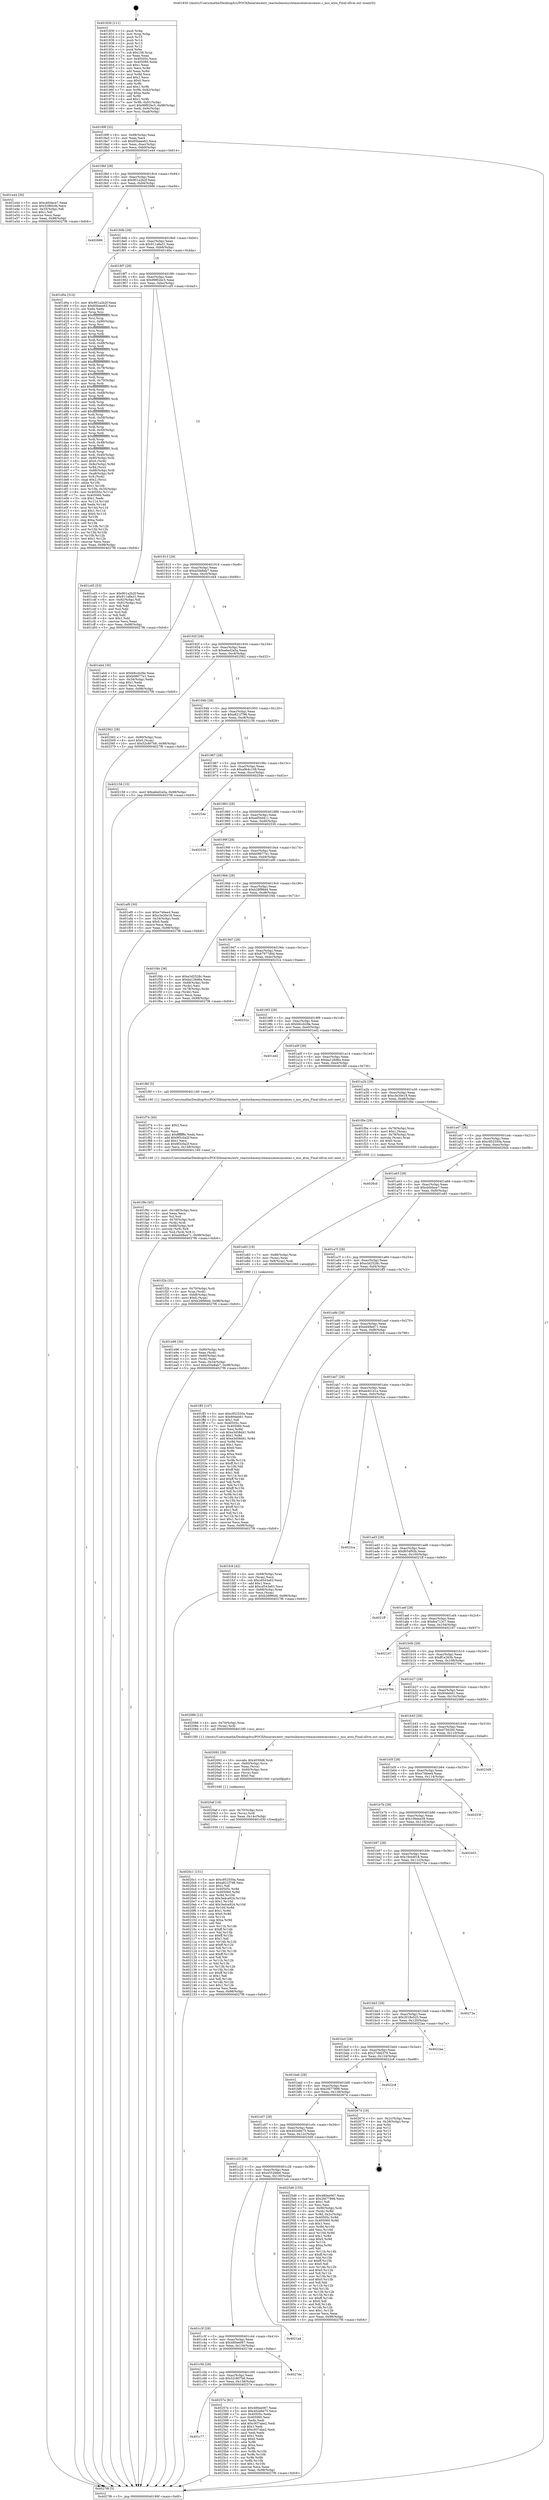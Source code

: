digraph "0x401830" {
  label = "0x401830 (/mnt/c/Users/mathe/Desktop/tcc/POCII/binaries/extr_reactosbasesystemmsiexecmsiexec.c_msi_atou_Final-ollvm.out::main(0))"
  labelloc = "t"
  node[shape=record]

  Entry [label="",width=0.3,height=0.3,shape=circle,fillcolor=black,style=filled]
  "0x40189f" [label="{
     0x40189f [32]\l
     | [instrs]\l
     &nbsp;&nbsp;0x40189f \<+6\>: mov -0x98(%rbp),%eax\l
     &nbsp;&nbsp;0x4018a5 \<+2\>: mov %eax,%ecx\l
     &nbsp;&nbsp;0x4018a7 \<+6\>: sub $0x85beee63,%ecx\l
     &nbsp;&nbsp;0x4018ad \<+6\>: mov %eax,-0xac(%rbp)\l
     &nbsp;&nbsp;0x4018b3 \<+6\>: mov %ecx,-0xb0(%rbp)\l
     &nbsp;&nbsp;0x4018b9 \<+6\>: je 0000000000401e44 \<main+0x614\>\l
  }"]
  "0x401e44" [label="{
     0x401e44 [30]\l
     | [instrs]\l
     &nbsp;&nbsp;0x401e44 \<+5\>: mov $0xcb0dace7,%eax\l
     &nbsp;&nbsp;0x401e49 \<+5\>: mov $0x52f60cfd,%ecx\l
     &nbsp;&nbsp;0x401e4e \<+3\>: mov -0x35(%rbp),%dl\l
     &nbsp;&nbsp;0x401e51 \<+3\>: test $0x1,%dl\l
     &nbsp;&nbsp;0x401e54 \<+3\>: cmovne %ecx,%eax\l
     &nbsp;&nbsp;0x401e57 \<+6\>: mov %eax,-0x98(%rbp)\l
     &nbsp;&nbsp;0x401e5d \<+5\>: jmp 00000000004027f6 \<main+0xfc6\>\l
  }"]
  "0x4018bf" [label="{
     0x4018bf [28]\l
     | [instrs]\l
     &nbsp;&nbsp;0x4018bf \<+5\>: jmp 00000000004018c4 \<main+0x94\>\l
     &nbsp;&nbsp;0x4018c4 \<+6\>: mov -0xac(%rbp),%eax\l
     &nbsp;&nbsp;0x4018ca \<+5\>: sub $0x901a2b2f,%eax\l
     &nbsp;&nbsp;0x4018cf \<+6\>: mov %eax,-0xb4(%rbp)\l
     &nbsp;&nbsp;0x4018d5 \<+6\>: je 0000000000402686 \<main+0xe56\>\l
  }"]
  Exit [label="",width=0.3,height=0.3,shape=circle,fillcolor=black,style=filled,peripheries=2]
  "0x402686" [label="{
     0x402686\l
  }", style=dashed]
  "0x4018db" [label="{
     0x4018db [28]\l
     | [instrs]\l
     &nbsp;&nbsp;0x4018db \<+5\>: jmp 00000000004018e0 \<main+0xb0\>\l
     &nbsp;&nbsp;0x4018e0 \<+6\>: mov -0xac(%rbp),%eax\l
     &nbsp;&nbsp;0x4018e6 \<+5\>: sub $0x911a8a31,%eax\l
     &nbsp;&nbsp;0x4018eb \<+6\>: mov %eax,-0xb8(%rbp)\l
     &nbsp;&nbsp;0x4018f1 \<+6\>: je 0000000000401d0a \<main+0x4da\>\l
  }"]
  "0x401c77" [label="{
     0x401c77\l
  }", style=dashed]
  "0x401d0a" [label="{
     0x401d0a [314]\l
     | [instrs]\l
     &nbsp;&nbsp;0x401d0a \<+5\>: mov $0x901a2b2f,%eax\l
     &nbsp;&nbsp;0x401d0f \<+5\>: mov $0x85beee63,%ecx\l
     &nbsp;&nbsp;0x401d14 \<+2\>: xor %edx,%edx\l
     &nbsp;&nbsp;0x401d16 \<+3\>: mov %rsp,%rsi\l
     &nbsp;&nbsp;0x401d19 \<+4\>: add $0xfffffffffffffff0,%rsi\l
     &nbsp;&nbsp;0x401d1d \<+3\>: mov %rsi,%rsp\l
     &nbsp;&nbsp;0x401d20 \<+7\>: mov %rsi,-0x90(%rbp)\l
     &nbsp;&nbsp;0x401d27 \<+3\>: mov %rsp,%rsi\l
     &nbsp;&nbsp;0x401d2a \<+4\>: add $0xfffffffffffffff0,%rsi\l
     &nbsp;&nbsp;0x401d2e \<+3\>: mov %rsi,%rsp\l
     &nbsp;&nbsp;0x401d31 \<+3\>: mov %rsp,%rdi\l
     &nbsp;&nbsp;0x401d34 \<+4\>: add $0xfffffffffffffff0,%rdi\l
     &nbsp;&nbsp;0x401d38 \<+3\>: mov %rdi,%rsp\l
     &nbsp;&nbsp;0x401d3b \<+7\>: mov %rdi,-0x88(%rbp)\l
     &nbsp;&nbsp;0x401d42 \<+3\>: mov %rsp,%rdi\l
     &nbsp;&nbsp;0x401d45 \<+4\>: add $0xfffffffffffffff0,%rdi\l
     &nbsp;&nbsp;0x401d49 \<+3\>: mov %rdi,%rsp\l
     &nbsp;&nbsp;0x401d4c \<+4\>: mov %rdi,-0x80(%rbp)\l
     &nbsp;&nbsp;0x401d50 \<+3\>: mov %rsp,%rdi\l
     &nbsp;&nbsp;0x401d53 \<+4\>: add $0xfffffffffffffff0,%rdi\l
     &nbsp;&nbsp;0x401d57 \<+3\>: mov %rdi,%rsp\l
     &nbsp;&nbsp;0x401d5a \<+4\>: mov %rdi,-0x78(%rbp)\l
     &nbsp;&nbsp;0x401d5e \<+3\>: mov %rsp,%rdi\l
     &nbsp;&nbsp;0x401d61 \<+4\>: add $0xfffffffffffffff0,%rdi\l
     &nbsp;&nbsp;0x401d65 \<+3\>: mov %rdi,%rsp\l
     &nbsp;&nbsp;0x401d68 \<+4\>: mov %rdi,-0x70(%rbp)\l
     &nbsp;&nbsp;0x401d6c \<+3\>: mov %rsp,%rdi\l
     &nbsp;&nbsp;0x401d6f \<+4\>: add $0xfffffffffffffff0,%rdi\l
     &nbsp;&nbsp;0x401d73 \<+3\>: mov %rdi,%rsp\l
     &nbsp;&nbsp;0x401d76 \<+4\>: mov %rdi,-0x68(%rbp)\l
     &nbsp;&nbsp;0x401d7a \<+3\>: mov %rsp,%rdi\l
     &nbsp;&nbsp;0x401d7d \<+4\>: add $0xfffffffffffffff0,%rdi\l
     &nbsp;&nbsp;0x401d81 \<+3\>: mov %rdi,%rsp\l
     &nbsp;&nbsp;0x401d84 \<+4\>: mov %rdi,-0x60(%rbp)\l
     &nbsp;&nbsp;0x401d88 \<+3\>: mov %rsp,%rdi\l
     &nbsp;&nbsp;0x401d8b \<+4\>: add $0xfffffffffffffff0,%rdi\l
     &nbsp;&nbsp;0x401d8f \<+3\>: mov %rdi,%rsp\l
     &nbsp;&nbsp;0x401d92 \<+4\>: mov %rdi,-0x58(%rbp)\l
     &nbsp;&nbsp;0x401d96 \<+3\>: mov %rsp,%rdi\l
     &nbsp;&nbsp;0x401d99 \<+4\>: add $0xfffffffffffffff0,%rdi\l
     &nbsp;&nbsp;0x401d9d \<+3\>: mov %rdi,%rsp\l
     &nbsp;&nbsp;0x401da0 \<+4\>: mov %rdi,-0x50(%rbp)\l
     &nbsp;&nbsp;0x401da4 \<+3\>: mov %rsp,%rdi\l
     &nbsp;&nbsp;0x401da7 \<+4\>: add $0xfffffffffffffff0,%rdi\l
     &nbsp;&nbsp;0x401dab \<+3\>: mov %rdi,%rsp\l
     &nbsp;&nbsp;0x401dae \<+4\>: mov %rdi,-0x48(%rbp)\l
     &nbsp;&nbsp;0x401db2 \<+3\>: mov %rsp,%rdi\l
     &nbsp;&nbsp;0x401db5 \<+4\>: add $0xfffffffffffffff0,%rdi\l
     &nbsp;&nbsp;0x401db9 \<+3\>: mov %rdi,%rsp\l
     &nbsp;&nbsp;0x401dbc \<+4\>: mov %rdi,-0x40(%rbp)\l
     &nbsp;&nbsp;0x401dc0 \<+7\>: mov -0x90(%rbp),%rdi\l
     &nbsp;&nbsp;0x401dc7 \<+6\>: movl $0x0,(%rdi)\l
     &nbsp;&nbsp;0x401dcd \<+7\>: mov -0x9c(%rbp),%r8d\l
     &nbsp;&nbsp;0x401dd4 \<+3\>: mov %r8d,(%rsi)\l
     &nbsp;&nbsp;0x401dd7 \<+7\>: mov -0x88(%rbp),%rdi\l
     &nbsp;&nbsp;0x401dde \<+7\>: mov -0xa8(%rbp),%r9\l
     &nbsp;&nbsp;0x401de5 \<+3\>: mov %r9,(%rdi)\l
     &nbsp;&nbsp;0x401de8 \<+3\>: cmpl $0x2,(%rsi)\l
     &nbsp;&nbsp;0x401deb \<+4\>: setne %r10b\l
     &nbsp;&nbsp;0x401def \<+4\>: and $0x1,%r10b\l
     &nbsp;&nbsp;0x401df3 \<+4\>: mov %r10b,-0x35(%rbp)\l
     &nbsp;&nbsp;0x401df7 \<+8\>: mov 0x40505c,%r11d\l
     &nbsp;&nbsp;0x401dff \<+7\>: mov 0x405060,%ebx\l
     &nbsp;&nbsp;0x401e06 \<+3\>: sub $0x1,%edx\l
     &nbsp;&nbsp;0x401e09 \<+3\>: mov %r11d,%r14d\l
     &nbsp;&nbsp;0x401e0c \<+3\>: add %edx,%r14d\l
     &nbsp;&nbsp;0x401e0f \<+4\>: imul %r14d,%r11d\l
     &nbsp;&nbsp;0x401e13 \<+4\>: and $0x1,%r11d\l
     &nbsp;&nbsp;0x401e17 \<+4\>: cmp $0x0,%r11d\l
     &nbsp;&nbsp;0x401e1b \<+4\>: sete %r10b\l
     &nbsp;&nbsp;0x401e1f \<+3\>: cmp $0xa,%ebx\l
     &nbsp;&nbsp;0x401e22 \<+4\>: setl %r15b\l
     &nbsp;&nbsp;0x401e26 \<+3\>: mov %r10b,%r12b\l
     &nbsp;&nbsp;0x401e29 \<+3\>: and %r15b,%r12b\l
     &nbsp;&nbsp;0x401e2c \<+3\>: xor %r15b,%r10b\l
     &nbsp;&nbsp;0x401e2f \<+3\>: or %r10b,%r12b\l
     &nbsp;&nbsp;0x401e32 \<+4\>: test $0x1,%r12b\l
     &nbsp;&nbsp;0x401e36 \<+3\>: cmovne %ecx,%eax\l
     &nbsp;&nbsp;0x401e39 \<+6\>: mov %eax,-0x98(%rbp)\l
     &nbsp;&nbsp;0x401e3f \<+5\>: jmp 00000000004027f6 \<main+0xfc6\>\l
  }"]
  "0x4018f7" [label="{
     0x4018f7 [28]\l
     | [instrs]\l
     &nbsp;&nbsp;0x4018f7 \<+5\>: jmp 00000000004018fc \<main+0xcc\>\l
     &nbsp;&nbsp;0x4018fc \<+6\>: mov -0xac(%rbp),%eax\l
     &nbsp;&nbsp;0x401902 \<+5\>: sub $0x99f02bc5,%eax\l
     &nbsp;&nbsp;0x401907 \<+6\>: mov %eax,-0xbc(%rbp)\l
     &nbsp;&nbsp;0x40190d \<+6\>: je 0000000000401cd5 \<main+0x4a5\>\l
  }"]
  "0x40257e" [label="{
     0x40257e [91]\l
     | [instrs]\l
     &nbsp;&nbsp;0x40257e \<+5\>: mov $0x480ee067,%eax\l
     &nbsp;&nbsp;0x402583 \<+5\>: mov $0x402e6e75,%ecx\l
     &nbsp;&nbsp;0x402588 \<+7\>: mov 0x40505c,%edx\l
     &nbsp;&nbsp;0x40258f \<+7\>: mov 0x405060,%esi\l
     &nbsp;&nbsp;0x402596 \<+2\>: mov %edx,%edi\l
     &nbsp;&nbsp;0x402598 \<+6\>: add $0xc937abe2,%edi\l
     &nbsp;&nbsp;0x40259e \<+3\>: sub $0x1,%edi\l
     &nbsp;&nbsp;0x4025a1 \<+6\>: sub $0xc937abe2,%edi\l
     &nbsp;&nbsp;0x4025a7 \<+3\>: imul %edi,%edx\l
     &nbsp;&nbsp;0x4025aa \<+3\>: and $0x1,%edx\l
     &nbsp;&nbsp;0x4025ad \<+3\>: cmp $0x0,%edx\l
     &nbsp;&nbsp;0x4025b0 \<+4\>: sete %r8b\l
     &nbsp;&nbsp;0x4025b4 \<+3\>: cmp $0xa,%esi\l
     &nbsp;&nbsp;0x4025b7 \<+4\>: setl %r9b\l
     &nbsp;&nbsp;0x4025bb \<+3\>: mov %r8b,%r10b\l
     &nbsp;&nbsp;0x4025be \<+3\>: and %r9b,%r10b\l
     &nbsp;&nbsp;0x4025c1 \<+3\>: xor %r9b,%r8b\l
     &nbsp;&nbsp;0x4025c4 \<+3\>: or %r8b,%r10b\l
     &nbsp;&nbsp;0x4025c7 \<+4\>: test $0x1,%r10b\l
     &nbsp;&nbsp;0x4025cb \<+3\>: cmovne %ecx,%eax\l
     &nbsp;&nbsp;0x4025ce \<+6\>: mov %eax,-0x98(%rbp)\l
     &nbsp;&nbsp;0x4025d4 \<+5\>: jmp 00000000004027f6 \<main+0xfc6\>\l
  }"]
  "0x401cd5" [label="{
     0x401cd5 [53]\l
     | [instrs]\l
     &nbsp;&nbsp;0x401cd5 \<+5\>: mov $0x901a2b2f,%eax\l
     &nbsp;&nbsp;0x401cda \<+5\>: mov $0x911a8a31,%ecx\l
     &nbsp;&nbsp;0x401cdf \<+6\>: mov -0x92(%rbp),%dl\l
     &nbsp;&nbsp;0x401ce5 \<+7\>: mov -0x91(%rbp),%sil\l
     &nbsp;&nbsp;0x401cec \<+3\>: mov %dl,%dil\l
     &nbsp;&nbsp;0x401cef \<+3\>: and %sil,%dil\l
     &nbsp;&nbsp;0x401cf2 \<+3\>: xor %sil,%dl\l
     &nbsp;&nbsp;0x401cf5 \<+3\>: or %dl,%dil\l
     &nbsp;&nbsp;0x401cf8 \<+4\>: test $0x1,%dil\l
     &nbsp;&nbsp;0x401cfc \<+3\>: cmovne %ecx,%eax\l
     &nbsp;&nbsp;0x401cff \<+6\>: mov %eax,-0x98(%rbp)\l
     &nbsp;&nbsp;0x401d05 \<+5\>: jmp 00000000004027f6 \<main+0xfc6\>\l
  }"]
  "0x401913" [label="{
     0x401913 [28]\l
     | [instrs]\l
     &nbsp;&nbsp;0x401913 \<+5\>: jmp 0000000000401918 \<main+0xe8\>\l
     &nbsp;&nbsp;0x401918 \<+6\>: mov -0xac(%rbp),%eax\l
     &nbsp;&nbsp;0x40191e \<+5\>: sub $0xa50e8ab7,%eax\l
     &nbsp;&nbsp;0x401923 \<+6\>: mov %eax,-0xc0(%rbp)\l
     &nbsp;&nbsp;0x401929 \<+6\>: je 0000000000401eb4 \<main+0x684\>\l
  }"]
  "0x4027f6" [label="{
     0x4027f6 [5]\l
     | [instrs]\l
     &nbsp;&nbsp;0x4027f6 \<+5\>: jmp 000000000040189f \<main+0x6f\>\l
  }"]
  "0x401830" [label="{
     0x401830 [111]\l
     | [instrs]\l
     &nbsp;&nbsp;0x401830 \<+1\>: push %rbp\l
     &nbsp;&nbsp;0x401831 \<+3\>: mov %rsp,%rbp\l
     &nbsp;&nbsp;0x401834 \<+2\>: push %r15\l
     &nbsp;&nbsp;0x401836 \<+2\>: push %r14\l
     &nbsp;&nbsp;0x401838 \<+2\>: push %r13\l
     &nbsp;&nbsp;0x40183a \<+2\>: push %r12\l
     &nbsp;&nbsp;0x40183c \<+1\>: push %rbx\l
     &nbsp;&nbsp;0x40183d \<+7\>: sub $0x158,%rsp\l
     &nbsp;&nbsp;0x401844 \<+2\>: xor %eax,%eax\l
     &nbsp;&nbsp;0x401846 \<+7\>: mov 0x40505c,%ecx\l
     &nbsp;&nbsp;0x40184d \<+7\>: mov 0x405060,%edx\l
     &nbsp;&nbsp;0x401854 \<+3\>: sub $0x1,%eax\l
     &nbsp;&nbsp;0x401857 \<+3\>: mov %ecx,%r8d\l
     &nbsp;&nbsp;0x40185a \<+3\>: add %eax,%r8d\l
     &nbsp;&nbsp;0x40185d \<+4\>: imul %r8d,%ecx\l
     &nbsp;&nbsp;0x401861 \<+3\>: and $0x1,%ecx\l
     &nbsp;&nbsp;0x401864 \<+3\>: cmp $0x0,%ecx\l
     &nbsp;&nbsp;0x401867 \<+4\>: sete %r9b\l
     &nbsp;&nbsp;0x40186b \<+4\>: and $0x1,%r9b\l
     &nbsp;&nbsp;0x40186f \<+7\>: mov %r9b,-0x92(%rbp)\l
     &nbsp;&nbsp;0x401876 \<+3\>: cmp $0xa,%edx\l
     &nbsp;&nbsp;0x401879 \<+4\>: setl %r9b\l
     &nbsp;&nbsp;0x40187d \<+4\>: and $0x1,%r9b\l
     &nbsp;&nbsp;0x401881 \<+7\>: mov %r9b,-0x91(%rbp)\l
     &nbsp;&nbsp;0x401888 \<+10\>: movl $0x99f02bc5,-0x98(%rbp)\l
     &nbsp;&nbsp;0x401892 \<+6\>: mov %edi,-0x9c(%rbp)\l
     &nbsp;&nbsp;0x401898 \<+7\>: mov %rsi,-0xa8(%rbp)\l
  }"]
  "0x401c5b" [label="{
     0x401c5b [28]\l
     | [instrs]\l
     &nbsp;&nbsp;0x401c5b \<+5\>: jmp 0000000000401c60 \<main+0x430\>\l
     &nbsp;&nbsp;0x401c60 \<+6\>: mov -0xac(%rbp),%eax\l
     &nbsp;&nbsp;0x401c66 \<+5\>: sub $0x52c807b6,%eax\l
     &nbsp;&nbsp;0x401c6b \<+6\>: mov %eax,-0x138(%rbp)\l
     &nbsp;&nbsp;0x401c71 \<+6\>: je 000000000040257e \<main+0xd4e\>\l
  }"]
  "0x4027de" [label="{
     0x4027de\l
  }", style=dashed]
  "0x401eb4" [label="{
     0x401eb4 [30]\l
     | [instrs]\l
     &nbsp;&nbsp;0x401eb4 \<+5\>: mov $0xb9ccb28e,%eax\l
     &nbsp;&nbsp;0x401eb9 \<+5\>: mov $0xb08677e1,%ecx\l
     &nbsp;&nbsp;0x401ebe \<+3\>: mov -0x34(%rbp),%edx\l
     &nbsp;&nbsp;0x401ec1 \<+3\>: cmp $0x1,%edx\l
     &nbsp;&nbsp;0x401ec4 \<+3\>: cmovl %ecx,%eax\l
     &nbsp;&nbsp;0x401ec7 \<+6\>: mov %eax,-0x98(%rbp)\l
     &nbsp;&nbsp;0x401ecd \<+5\>: jmp 00000000004027f6 \<main+0xfc6\>\l
  }"]
  "0x40192f" [label="{
     0x40192f [28]\l
     | [instrs]\l
     &nbsp;&nbsp;0x40192f \<+5\>: jmp 0000000000401934 \<main+0x104\>\l
     &nbsp;&nbsp;0x401934 \<+6\>: mov -0xac(%rbp),%eax\l
     &nbsp;&nbsp;0x40193a \<+5\>: sub $0xa6ed2a5a,%eax\l
     &nbsp;&nbsp;0x40193f \<+6\>: mov %eax,-0xc4(%rbp)\l
     &nbsp;&nbsp;0x401945 \<+6\>: je 0000000000402562 \<main+0xd32\>\l
  }"]
  "0x401c3f" [label="{
     0x401c3f [28]\l
     | [instrs]\l
     &nbsp;&nbsp;0x401c3f \<+5\>: jmp 0000000000401c44 \<main+0x414\>\l
     &nbsp;&nbsp;0x401c44 \<+6\>: mov -0xac(%rbp),%eax\l
     &nbsp;&nbsp;0x401c4a \<+5\>: sub $0x480ee067,%eax\l
     &nbsp;&nbsp;0x401c4f \<+6\>: mov %eax,-0x134(%rbp)\l
     &nbsp;&nbsp;0x401c55 \<+6\>: je 00000000004027de \<main+0xfae\>\l
  }"]
  "0x402562" [label="{
     0x402562 [28]\l
     | [instrs]\l
     &nbsp;&nbsp;0x402562 \<+7\>: mov -0x90(%rbp),%rax\l
     &nbsp;&nbsp;0x402569 \<+6\>: movl $0x0,(%rax)\l
     &nbsp;&nbsp;0x40256f \<+10\>: movl $0x52c807b6,-0x98(%rbp)\l
     &nbsp;&nbsp;0x402579 \<+5\>: jmp 00000000004027f6 \<main+0xfc6\>\l
  }"]
  "0x40194b" [label="{
     0x40194b [28]\l
     | [instrs]\l
     &nbsp;&nbsp;0x40194b \<+5\>: jmp 0000000000401950 \<main+0x120\>\l
     &nbsp;&nbsp;0x401950 \<+6\>: mov -0xac(%rbp),%eax\l
     &nbsp;&nbsp;0x401956 \<+5\>: sub $0xa821f798,%eax\l
     &nbsp;&nbsp;0x40195b \<+6\>: mov %eax,-0xc8(%rbp)\l
     &nbsp;&nbsp;0x401961 \<+6\>: je 0000000000402158 \<main+0x928\>\l
  }"]
  "0x4021a4" [label="{
     0x4021a4\l
  }", style=dashed]
  "0x402158" [label="{
     0x402158 [15]\l
     | [instrs]\l
     &nbsp;&nbsp;0x402158 \<+10\>: movl $0xa6ed2a5a,-0x98(%rbp)\l
     &nbsp;&nbsp;0x402162 \<+5\>: jmp 00000000004027f6 \<main+0xfc6\>\l
  }"]
  "0x401967" [label="{
     0x401967 [28]\l
     | [instrs]\l
     &nbsp;&nbsp;0x401967 \<+5\>: jmp 000000000040196c \<main+0x13c\>\l
     &nbsp;&nbsp;0x40196c \<+6\>: mov -0xac(%rbp),%eax\l
     &nbsp;&nbsp;0x401972 \<+5\>: sub $0xa9b4c108,%eax\l
     &nbsp;&nbsp;0x401977 \<+6\>: mov %eax,-0xcc(%rbp)\l
     &nbsp;&nbsp;0x40197d \<+6\>: je 000000000040254e \<main+0xd1e\>\l
  }"]
  "0x401c23" [label="{
     0x401c23 [28]\l
     | [instrs]\l
     &nbsp;&nbsp;0x401c23 \<+5\>: jmp 0000000000401c28 \<main+0x3f8\>\l
     &nbsp;&nbsp;0x401c28 \<+6\>: mov -0xac(%rbp),%eax\l
     &nbsp;&nbsp;0x401c2e \<+5\>: sub $0x45526fe6,%eax\l
     &nbsp;&nbsp;0x401c33 \<+6\>: mov %eax,-0x130(%rbp)\l
     &nbsp;&nbsp;0x401c39 \<+6\>: je 00000000004021a4 \<main+0x974\>\l
  }"]
  "0x40254e" [label="{
     0x40254e\l
  }", style=dashed]
  "0x401983" [label="{
     0x401983 [28]\l
     | [instrs]\l
     &nbsp;&nbsp;0x401983 \<+5\>: jmp 0000000000401988 \<main+0x158\>\l
     &nbsp;&nbsp;0x401988 \<+6\>: mov -0xac(%rbp),%eax\l
     &nbsp;&nbsp;0x40198e \<+5\>: sub $0xad5bd411,%eax\l
     &nbsp;&nbsp;0x401993 \<+6\>: mov %eax,-0xd0(%rbp)\l
     &nbsp;&nbsp;0x401999 \<+6\>: je 0000000000402530 \<main+0xd00\>\l
  }"]
  "0x4025d9" [label="{
     0x4025d9 [155]\l
     | [instrs]\l
     &nbsp;&nbsp;0x4025d9 \<+5\>: mov $0x480ee067,%eax\l
     &nbsp;&nbsp;0x4025de \<+5\>: mov $0x2fd77898,%ecx\l
     &nbsp;&nbsp;0x4025e3 \<+2\>: mov $0x1,%dl\l
     &nbsp;&nbsp;0x4025e5 \<+2\>: xor %esi,%esi\l
     &nbsp;&nbsp;0x4025e7 \<+7\>: mov -0x90(%rbp),%rdi\l
     &nbsp;&nbsp;0x4025ee \<+3\>: mov (%rdi),%r8d\l
     &nbsp;&nbsp;0x4025f1 \<+4\>: mov %r8d,-0x2c(%rbp)\l
     &nbsp;&nbsp;0x4025f5 \<+8\>: mov 0x40505c,%r8d\l
     &nbsp;&nbsp;0x4025fd \<+8\>: mov 0x405060,%r9d\l
     &nbsp;&nbsp;0x402605 \<+3\>: sub $0x1,%esi\l
     &nbsp;&nbsp;0x402608 \<+3\>: mov %r8d,%r10d\l
     &nbsp;&nbsp;0x40260b \<+3\>: add %esi,%r10d\l
     &nbsp;&nbsp;0x40260e \<+4\>: imul %r10d,%r8d\l
     &nbsp;&nbsp;0x402612 \<+4\>: and $0x1,%r8d\l
     &nbsp;&nbsp;0x402616 \<+4\>: cmp $0x0,%r8d\l
     &nbsp;&nbsp;0x40261a \<+4\>: sete %r11b\l
     &nbsp;&nbsp;0x40261e \<+4\>: cmp $0xa,%r9d\l
     &nbsp;&nbsp;0x402622 \<+3\>: setl %bl\l
     &nbsp;&nbsp;0x402625 \<+3\>: mov %r11b,%r14b\l
     &nbsp;&nbsp;0x402628 \<+4\>: xor $0xff,%r14b\l
     &nbsp;&nbsp;0x40262c \<+3\>: mov %bl,%r15b\l
     &nbsp;&nbsp;0x40262f \<+4\>: xor $0xff,%r15b\l
     &nbsp;&nbsp;0x402633 \<+3\>: xor $0x0,%dl\l
     &nbsp;&nbsp;0x402636 \<+3\>: mov %r14b,%r12b\l
     &nbsp;&nbsp;0x402639 \<+4\>: and $0x0,%r12b\l
     &nbsp;&nbsp;0x40263d \<+3\>: and %dl,%r11b\l
     &nbsp;&nbsp;0x402640 \<+3\>: mov %r15b,%r13b\l
     &nbsp;&nbsp;0x402643 \<+4\>: and $0x0,%r13b\l
     &nbsp;&nbsp;0x402647 \<+2\>: and %dl,%bl\l
     &nbsp;&nbsp;0x402649 \<+3\>: or %r11b,%r12b\l
     &nbsp;&nbsp;0x40264c \<+3\>: or %bl,%r13b\l
     &nbsp;&nbsp;0x40264f \<+3\>: xor %r13b,%r12b\l
     &nbsp;&nbsp;0x402652 \<+3\>: or %r15b,%r14b\l
     &nbsp;&nbsp;0x402655 \<+4\>: xor $0xff,%r14b\l
     &nbsp;&nbsp;0x402659 \<+3\>: or $0x0,%dl\l
     &nbsp;&nbsp;0x40265c \<+3\>: and %dl,%r14b\l
     &nbsp;&nbsp;0x40265f \<+3\>: or %r14b,%r12b\l
     &nbsp;&nbsp;0x402662 \<+4\>: test $0x1,%r12b\l
     &nbsp;&nbsp;0x402666 \<+3\>: cmovne %ecx,%eax\l
     &nbsp;&nbsp;0x402669 \<+6\>: mov %eax,-0x98(%rbp)\l
     &nbsp;&nbsp;0x40266f \<+5\>: jmp 00000000004027f6 \<main+0xfc6\>\l
  }"]
  "0x402530" [label="{
     0x402530\l
  }", style=dashed]
  "0x40199f" [label="{
     0x40199f [28]\l
     | [instrs]\l
     &nbsp;&nbsp;0x40199f \<+5\>: jmp 00000000004019a4 \<main+0x174\>\l
     &nbsp;&nbsp;0x4019a4 \<+6\>: mov -0xac(%rbp),%eax\l
     &nbsp;&nbsp;0x4019aa \<+5\>: sub $0xb08677e1,%eax\l
     &nbsp;&nbsp;0x4019af \<+6\>: mov %eax,-0xd4(%rbp)\l
     &nbsp;&nbsp;0x4019b5 \<+6\>: je 0000000000401ef0 \<main+0x6c0\>\l
  }"]
  "0x401c07" [label="{
     0x401c07 [28]\l
     | [instrs]\l
     &nbsp;&nbsp;0x401c07 \<+5\>: jmp 0000000000401c0c \<main+0x3dc\>\l
     &nbsp;&nbsp;0x401c0c \<+6\>: mov -0xac(%rbp),%eax\l
     &nbsp;&nbsp;0x401c12 \<+5\>: sub $0x402e6e75,%eax\l
     &nbsp;&nbsp;0x401c17 \<+6\>: mov %eax,-0x12c(%rbp)\l
     &nbsp;&nbsp;0x401c1d \<+6\>: je 00000000004025d9 \<main+0xda9\>\l
  }"]
  "0x401ef0" [label="{
     0x401ef0 [30]\l
     | [instrs]\l
     &nbsp;&nbsp;0x401ef0 \<+5\>: mov $0xe746ee4,%eax\l
     &nbsp;&nbsp;0x401ef5 \<+5\>: mov $0xc3e30e18,%ecx\l
     &nbsp;&nbsp;0x401efa \<+3\>: mov -0x34(%rbp),%edx\l
     &nbsp;&nbsp;0x401efd \<+3\>: cmp $0x0,%edx\l
     &nbsp;&nbsp;0x401f00 \<+3\>: cmove %ecx,%eax\l
     &nbsp;&nbsp;0x401f03 \<+6\>: mov %eax,-0x98(%rbp)\l
     &nbsp;&nbsp;0x401f09 \<+5\>: jmp 00000000004027f6 \<main+0xfc6\>\l
  }"]
  "0x4019bb" [label="{
     0x4019bb [28]\l
     | [instrs]\l
     &nbsp;&nbsp;0x4019bb \<+5\>: jmp 00000000004019c0 \<main+0x190\>\l
     &nbsp;&nbsp;0x4019c0 \<+6\>: mov -0xac(%rbp),%eax\l
     &nbsp;&nbsp;0x4019c6 \<+5\>: sub $0xb28f96d4,%eax\l
     &nbsp;&nbsp;0x4019cb \<+6\>: mov %eax,-0xd8(%rbp)\l
     &nbsp;&nbsp;0x4019d1 \<+6\>: je 0000000000401f4b \<main+0x71b\>\l
  }"]
  "0x402674" [label="{
     0x402674 [18]\l
     | [instrs]\l
     &nbsp;&nbsp;0x402674 \<+3\>: mov -0x2c(%rbp),%eax\l
     &nbsp;&nbsp;0x402677 \<+4\>: lea -0x28(%rbp),%rsp\l
     &nbsp;&nbsp;0x40267b \<+1\>: pop %rbx\l
     &nbsp;&nbsp;0x40267c \<+2\>: pop %r12\l
     &nbsp;&nbsp;0x40267e \<+2\>: pop %r13\l
     &nbsp;&nbsp;0x402680 \<+2\>: pop %r14\l
     &nbsp;&nbsp;0x402682 \<+2\>: pop %r15\l
     &nbsp;&nbsp;0x402684 \<+1\>: pop %rbp\l
     &nbsp;&nbsp;0x402685 \<+1\>: ret\l
  }"]
  "0x401f4b" [label="{
     0x401f4b [36]\l
     | [instrs]\l
     &nbsp;&nbsp;0x401f4b \<+5\>: mov $0xe3d2528c,%eax\l
     &nbsp;&nbsp;0x401f50 \<+5\>: mov $0xba126d6a,%ecx\l
     &nbsp;&nbsp;0x401f55 \<+4\>: mov -0x68(%rbp),%rdx\l
     &nbsp;&nbsp;0x401f59 \<+2\>: mov (%rdx),%esi\l
     &nbsp;&nbsp;0x401f5b \<+4\>: mov -0x78(%rbp),%rdx\l
     &nbsp;&nbsp;0x401f5f \<+2\>: cmp (%rdx),%esi\l
     &nbsp;&nbsp;0x401f61 \<+3\>: cmovl %ecx,%eax\l
     &nbsp;&nbsp;0x401f64 \<+6\>: mov %eax,-0x98(%rbp)\l
     &nbsp;&nbsp;0x401f6a \<+5\>: jmp 00000000004027f6 \<main+0xfc6\>\l
  }"]
  "0x4019d7" [label="{
     0x4019d7 [28]\l
     | [instrs]\l
     &nbsp;&nbsp;0x4019d7 \<+5\>: jmp 00000000004019dc \<main+0x1ac\>\l
     &nbsp;&nbsp;0x4019dc \<+6\>: mov -0xac(%rbp),%eax\l
     &nbsp;&nbsp;0x4019e2 \<+5\>: sub $0xb7977d0d,%eax\l
     &nbsp;&nbsp;0x4019e7 \<+6\>: mov %eax,-0xdc(%rbp)\l
     &nbsp;&nbsp;0x4019ed \<+6\>: je 000000000040231e \<main+0xaee\>\l
  }"]
  "0x401beb" [label="{
     0x401beb [28]\l
     | [instrs]\l
     &nbsp;&nbsp;0x401beb \<+5\>: jmp 0000000000401bf0 \<main+0x3c0\>\l
     &nbsp;&nbsp;0x401bf0 \<+6\>: mov -0xac(%rbp),%eax\l
     &nbsp;&nbsp;0x401bf6 \<+5\>: sub $0x2fd77898,%eax\l
     &nbsp;&nbsp;0x401bfb \<+6\>: mov %eax,-0x128(%rbp)\l
     &nbsp;&nbsp;0x401c01 \<+6\>: je 0000000000402674 \<main+0xe44\>\l
  }"]
  "0x40231e" [label="{
     0x40231e\l
  }", style=dashed]
  "0x4019f3" [label="{
     0x4019f3 [28]\l
     | [instrs]\l
     &nbsp;&nbsp;0x4019f3 \<+5\>: jmp 00000000004019f8 \<main+0x1c8\>\l
     &nbsp;&nbsp;0x4019f8 \<+6\>: mov -0xac(%rbp),%eax\l
     &nbsp;&nbsp;0x4019fe \<+5\>: sub $0xb9ccb28e,%eax\l
     &nbsp;&nbsp;0x401a03 \<+6\>: mov %eax,-0xe0(%rbp)\l
     &nbsp;&nbsp;0x401a09 \<+6\>: je 0000000000401ed2 \<main+0x6a2\>\l
  }"]
  "0x4022c8" [label="{
     0x4022c8\l
  }", style=dashed]
  "0x401ed2" [label="{
     0x401ed2\l
  }", style=dashed]
  "0x401a0f" [label="{
     0x401a0f [28]\l
     | [instrs]\l
     &nbsp;&nbsp;0x401a0f \<+5\>: jmp 0000000000401a14 \<main+0x1e4\>\l
     &nbsp;&nbsp;0x401a14 \<+6\>: mov -0xac(%rbp),%eax\l
     &nbsp;&nbsp;0x401a1a \<+5\>: sub $0xba126d6a,%eax\l
     &nbsp;&nbsp;0x401a1f \<+6\>: mov %eax,-0xe4(%rbp)\l
     &nbsp;&nbsp;0x401a25 \<+6\>: je 0000000000401f6f \<main+0x73f\>\l
  }"]
  "0x401bcf" [label="{
     0x401bcf [28]\l
     | [instrs]\l
     &nbsp;&nbsp;0x401bcf \<+5\>: jmp 0000000000401bd4 \<main+0x3a4\>\l
     &nbsp;&nbsp;0x401bd4 \<+6\>: mov -0xac(%rbp),%eax\l
     &nbsp;&nbsp;0x401bda \<+5\>: sub $0x27deb378,%eax\l
     &nbsp;&nbsp;0x401bdf \<+6\>: mov %eax,-0x124(%rbp)\l
     &nbsp;&nbsp;0x401be5 \<+6\>: je 00000000004022c8 \<main+0xa98\>\l
  }"]
  "0x401f6f" [label="{
     0x401f6f [5]\l
     | [instrs]\l
     &nbsp;&nbsp;0x401f6f \<+5\>: call 0000000000401160 \<next_i\>\l
     | [calls]\l
     &nbsp;&nbsp;0x401160 \{1\} (/mnt/c/Users/mathe/Desktop/tcc/POCII/binaries/extr_reactosbasesystemmsiexecmsiexec.c_msi_atou_Final-ollvm.out::next_i)\l
  }"]
  "0x401a2b" [label="{
     0x401a2b [28]\l
     | [instrs]\l
     &nbsp;&nbsp;0x401a2b \<+5\>: jmp 0000000000401a30 \<main+0x200\>\l
     &nbsp;&nbsp;0x401a30 \<+6\>: mov -0xac(%rbp),%eax\l
     &nbsp;&nbsp;0x401a36 \<+5\>: sub $0xc3e30e18,%eax\l
     &nbsp;&nbsp;0x401a3b \<+6\>: mov %eax,-0xe8(%rbp)\l
     &nbsp;&nbsp;0x401a41 \<+6\>: je 0000000000401f0e \<main+0x6de\>\l
  }"]
  "0x4022aa" [label="{
     0x4022aa\l
  }", style=dashed]
  "0x401f0e" [label="{
     0x401f0e [29]\l
     | [instrs]\l
     &nbsp;&nbsp;0x401f0e \<+4\>: mov -0x78(%rbp),%rax\l
     &nbsp;&nbsp;0x401f12 \<+6\>: movl $0x1,(%rax)\l
     &nbsp;&nbsp;0x401f18 \<+4\>: mov -0x78(%rbp),%rax\l
     &nbsp;&nbsp;0x401f1c \<+3\>: movslq (%rax),%rax\l
     &nbsp;&nbsp;0x401f1f \<+4\>: shl $0x0,%rax\l
     &nbsp;&nbsp;0x401f23 \<+3\>: mov %rax,%rdi\l
     &nbsp;&nbsp;0x401f26 \<+5\>: call 0000000000401050 \<malloc@plt\>\l
     | [calls]\l
     &nbsp;&nbsp;0x401050 \{1\} (unknown)\l
  }"]
  "0x401a47" [label="{
     0x401a47 [28]\l
     | [instrs]\l
     &nbsp;&nbsp;0x401a47 \<+5\>: jmp 0000000000401a4c \<main+0x21c\>\l
     &nbsp;&nbsp;0x401a4c \<+6\>: mov -0xac(%rbp),%eax\l
     &nbsp;&nbsp;0x401a52 \<+5\>: sub $0xc952550a,%eax\l
     &nbsp;&nbsp;0x401a57 \<+6\>: mov %eax,-0xec(%rbp)\l
     &nbsp;&nbsp;0x401a5d \<+6\>: je 00000000004026cb \<main+0xe9b\>\l
  }"]
  "0x401bb3" [label="{
     0x401bb3 [28]\l
     | [instrs]\l
     &nbsp;&nbsp;0x401bb3 \<+5\>: jmp 0000000000401bb8 \<main+0x388\>\l
     &nbsp;&nbsp;0x401bb8 \<+6\>: mov -0xac(%rbp),%eax\l
     &nbsp;&nbsp;0x401bbe \<+5\>: sub $0x2018e525,%eax\l
     &nbsp;&nbsp;0x401bc3 \<+6\>: mov %eax,-0x120(%rbp)\l
     &nbsp;&nbsp;0x401bc9 \<+6\>: je 00000000004022aa \<main+0xa7a\>\l
  }"]
  "0x4026cb" [label="{
     0x4026cb\l
  }", style=dashed]
  "0x401a63" [label="{
     0x401a63 [28]\l
     | [instrs]\l
     &nbsp;&nbsp;0x401a63 \<+5\>: jmp 0000000000401a68 \<main+0x238\>\l
     &nbsp;&nbsp;0x401a68 \<+6\>: mov -0xac(%rbp),%eax\l
     &nbsp;&nbsp;0x401a6e \<+5\>: sub $0xcb0dace7,%eax\l
     &nbsp;&nbsp;0x401a73 \<+6\>: mov %eax,-0xf0(%rbp)\l
     &nbsp;&nbsp;0x401a79 \<+6\>: je 0000000000401e83 \<main+0x653\>\l
  }"]
  "0x40273a" [label="{
     0x40273a\l
  }", style=dashed]
  "0x401e83" [label="{
     0x401e83 [19]\l
     | [instrs]\l
     &nbsp;&nbsp;0x401e83 \<+7\>: mov -0x88(%rbp),%rax\l
     &nbsp;&nbsp;0x401e8a \<+3\>: mov (%rax),%rax\l
     &nbsp;&nbsp;0x401e8d \<+4\>: mov 0x8(%rax),%rdi\l
     &nbsp;&nbsp;0x401e91 \<+5\>: call 0000000000401060 \<atoi@plt\>\l
     | [calls]\l
     &nbsp;&nbsp;0x401060 \{1\} (unknown)\l
  }"]
  "0x401a7f" [label="{
     0x401a7f [28]\l
     | [instrs]\l
     &nbsp;&nbsp;0x401a7f \<+5\>: jmp 0000000000401a84 \<main+0x254\>\l
     &nbsp;&nbsp;0x401a84 \<+6\>: mov -0xac(%rbp),%eax\l
     &nbsp;&nbsp;0x401a8a \<+5\>: sub $0xe3d2528c,%eax\l
     &nbsp;&nbsp;0x401a8f \<+6\>: mov %eax,-0xf4(%rbp)\l
     &nbsp;&nbsp;0x401a95 \<+6\>: je 0000000000401ff3 \<main+0x7c3\>\l
  }"]
  "0x401e96" [label="{
     0x401e96 [30]\l
     | [instrs]\l
     &nbsp;&nbsp;0x401e96 \<+4\>: mov -0x80(%rbp),%rdi\l
     &nbsp;&nbsp;0x401e9a \<+2\>: mov %eax,(%rdi)\l
     &nbsp;&nbsp;0x401e9c \<+4\>: mov -0x80(%rbp),%rdi\l
     &nbsp;&nbsp;0x401ea0 \<+2\>: mov (%rdi),%eax\l
     &nbsp;&nbsp;0x401ea2 \<+3\>: mov %eax,-0x34(%rbp)\l
     &nbsp;&nbsp;0x401ea5 \<+10\>: movl $0xa50e8ab7,-0x98(%rbp)\l
     &nbsp;&nbsp;0x401eaf \<+5\>: jmp 00000000004027f6 \<main+0xfc6\>\l
  }"]
  "0x401f2b" [label="{
     0x401f2b [32]\l
     | [instrs]\l
     &nbsp;&nbsp;0x401f2b \<+4\>: mov -0x70(%rbp),%rdi\l
     &nbsp;&nbsp;0x401f2f \<+3\>: mov %rax,(%rdi)\l
     &nbsp;&nbsp;0x401f32 \<+4\>: mov -0x68(%rbp),%rax\l
     &nbsp;&nbsp;0x401f36 \<+6\>: movl $0x0,(%rax)\l
     &nbsp;&nbsp;0x401f3c \<+10\>: movl $0xb28f96d4,-0x98(%rbp)\l
     &nbsp;&nbsp;0x401f46 \<+5\>: jmp 00000000004027f6 \<main+0xfc6\>\l
  }"]
  "0x401f74" [label="{
     0x401f74 [40]\l
     | [instrs]\l
     &nbsp;&nbsp;0x401f74 \<+5\>: mov $0x2,%ecx\l
     &nbsp;&nbsp;0x401f79 \<+1\>: cltd\l
     &nbsp;&nbsp;0x401f7a \<+2\>: idiv %ecx\l
     &nbsp;&nbsp;0x401f7c \<+6\>: imul $0xfffffffe,%edx,%ecx\l
     &nbsp;&nbsp;0x401f82 \<+6\>: add $0x9f3c0a2f,%ecx\l
     &nbsp;&nbsp;0x401f88 \<+3\>: add $0x1,%ecx\l
     &nbsp;&nbsp;0x401f8b \<+6\>: sub $0x9f3c0a2f,%ecx\l
     &nbsp;&nbsp;0x401f91 \<+6\>: mov %ecx,-0x148(%rbp)\l
     &nbsp;&nbsp;0x401f97 \<+5\>: call 0000000000401160 \<next_i\>\l
     | [calls]\l
     &nbsp;&nbsp;0x401160 \{1\} (/mnt/c/Users/mathe/Desktop/tcc/POCII/binaries/extr_reactosbasesystemmsiexecmsiexec.c_msi_atou_Final-ollvm.out::next_i)\l
  }"]
  "0x401f9c" [label="{
     0x401f9c [45]\l
     | [instrs]\l
     &nbsp;&nbsp;0x401f9c \<+6\>: mov -0x148(%rbp),%ecx\l
     &nbsp;&nbsp;0x401fa2 \<+3\>: imul %eax,%ecx\l
     &nbsp;&nbsp;0x401fa5 \<+3\>: mov %cl,%sil\l
     &nbsp;&nbsp;0x401fa8 \<+4\>: mov -0x70(%rbp),%rdi\l
     &nbsp;&nbsp;0x401fac \<+3\>: mov (%rdi),%rdi\l
     &nbsp;&nbsp;0x401faf \<+4\>: mov -0x68(%rbp),%r8\l
     &nbsp;&nbsp;0x401fb3 \<+3\>: movslq (%r8),%r8\l
     &nbsp;&nbsp;0x401fb6 \<+4\>: mov %sil,(%rdi,%r8,1)\l
     &nbsp;&nbsp;0x401fba \<+10\>: movl $0xed48a471,-0x98(%rbp)\l
     &nbsp;&nbsp;0x401fc4 \<+5\>: jmp 00000000004027f6 \<main+0xfc6\>\l
  }"]
  "0x401b97" [label="{
     0x401b97 [28]\l
     | [instrs]\l
     &nbsp;&nbsp;0x401b97 \<+5\>: jmp 0000000000401b9c \<main+0x36c\>\l
     &nbsp;&nbsp;0x401b9c \<+6\>: mov -0xac(%rbp),%eax\l
     &nbsp;&nbsp;0x401ba2 \<+5\>: sub $0x1fe44918,%eax\l
     &nbsp;&nbsp;0x401ba7 \<+6\>: mov %eax,-0x11c(%rbp)\l
     &nbsp;&nbsp;0x401bad \<+6\>: je 000000000040273a \<main+0xf0a\>\l
  }"]
  "0x401ff3" [label="{
     0x401ff3 [147]\l
     | [instrs]\l
     &nbsp;&nbsp;0x401ff3 \<+5\>: mov $0xc952550a,%eax\l
     &nbsp;&nbsp;0x401ff8 \<+5\>: mov $0x80deb61,%ecx\l
     &nbsp;&nbsp;0x401ffd \<+2\>: mov $0x1,%dl\l
     &nbsp;&nbsp;0x401fff \<+7\>: mov 0x40505c,%esi\l
     &nbsp;&nbsp;0x402006 \<+7\>: mov 0x405060,%edi\l
     &nbsp;&nbsp;0x40200d \<+3\>: mov %esi,%r8d\l
     &nbsp;&nbsp;0x402010 \<+7\>: sub $0xe3d58d41,%r8d\l
     &nbsp;&nbsp;0x402017 \<+4\>: sub $0x1,%r8d\l
     &nbsp;&nbsp;0x40201b \<+7\>: add $0xe3d58d41,%r8d\l
     &nbsp;&nbsp;0x402022 \<+4\>: imul %r8d,%esi\l
     &nbsp;&nbsp;0x402026 \<+3\>: and $0x1,%esi\l
     &nbsp;&nbsp;0x402029 \<+3\>: cmp $0x0,%esi\l
     &nbsp;&nbsp;0x40202c \<+4\>: sete %r9b\l
     &nbsp;&nbsp;0x402030 \<+3\>: cmp $0xa,%edi\l
     &nbsp;&nbsp;0x402033 \<+4\>: setl %r10b\l
     &nbsp;&nbsp;0x402037 \<+3\>: mov %r9b,%r11b\l
     &nbsp;&nbsp;0x40203a \<+4\>: xor $0xff,%r11b\l
     &nbsp;&nbsp;0x40203e \<+3\>: mov %r10b,%bl\l
     &nbsp;&nbsp;0x402041 \<+3\>: xor $0xff,%bl\l
     &nbsp;&nbsp;0x402044 \<+3\>: xor $0x1,%dl\l
     &nbsp;&nbsp;0x402047 \<+3\>: mov %r11b,%r14b\l
     &nbsp;&nbsp;0x40204a \<+4\>: and $0xff,%r14b\l
     &nbsp;&nbsp;0x40204e \<+3\>: and %dl,%r9b\l
     &nbsp;&nbsp;0x402051 \<+3\>: mov %bl,%r15b\l
     &nbsp;&nbsp;0x402054 \<+4\>: and $0xff,%r15b\l
     &nbsp;&nbsp;0x402058 \<+3\>: and %dl,%r10b\l
     &nbsp;&nbsp;0x40205b \<+3\>: or %r9b,%r14b\l
     &nbsp;&nbsp;0x40205e \<+3\>: or %r10b,%r15b\l
     &nbsp;&nbsp;0x402061 \<+3\>: xor %r15b,%r14b\l
     &nbsp;&nbsp;0x402064 \<+3\>: or %bl,%r11b\l
     &nbsp;&nbsp;0x402067 \<+4\>: xor $0xff,%r11b\l
     &nbsp;&nbsp;0x40206b \<+3\>: or $0x1,%dl\l
     &nbsp;&nbsp;0x40206e \<+3\>: and %dl,%r11b\l
     &nbsp;&nbsp;0x402071 \<+3\>: or %r11b,%r14b\l
     &nbsp;&nbsp;0x402074 \<+4\>: test $0x1,%r14b\l
     &nbsp;&nbsp;0x402078 \<+3\>: cmovne %ecx,%eax\l
     &nbsp;&nbsp;0x40207b \<+6\>: mov %eax,-0x98(%rbp)\l
     &nbsp;&nbsp;0x402081 \<+5\>: jmp 00000000004027f6 \<main+0xfc6\>\l
  }"]
  "0x401a9b" [label="{
     0x401a9b [28]\l
     | [instrs]\l
     &nbsp;&nbsp;0x401a9b \<+5\>: jmp 0000000000401aa0 \<main+0x270\>\l
     &nbsp;&nbsp;0x401aa0 \<+6\>: mov -0xac(%rbp),%eax\l
     &nbsp;&nbsp;0x401aa6 \<+5\>: sub $0xed48a471,%eax\l
     &nbsp;&nbsp;0x401aab \<+6\>: mov %eax,-0xf8(%rbp)\l
     &nbsp;&nbsp;0x401ab1 \<+6\>: je 0000000000401fc9 \<main+0x799\>\l
  }"]
  "0x402403" [label="{
     0x402403\l
  }", style=dashed]
  "0x401fc9" [label="{
     0x401fc9 [42]\l
     | [instrs]\l
     &nbsp;&nbsp;0x401fc9 \<+4\>: mov -0x68(%rbp),%rax\l
     &nbsp;&nbsp;0x401fcd \<+2\>: mov (%rax),%ecx\l
     &nbsp;&nbsp;0x401fcf \<+6\>: sub $0xcd543a63,%ecx\l
     &nbsp;&nbsp;0x401fd5 \<+3\>: add $0x1,%ecx\l
     &nbsp;&nbsp;0x401fd8 \<+6\>: add $0xcd543a63,%ecx\l
     &nbsp;&nbsp;0x401fde \<+4\>: mov -0x68(%rbp),%rax\l
     &nbsp;&nbsp;0x401fe2 \<+2\>: mov %ecx,(%rax)\l
     &nbsp;&nbsp;0x401fe4 \<+10\>: movl $0xb28f96d4,-0x98(%rbp)\l
     &nbsp;&nbsp;0x401fee \<+5\>: jmp 00000000004027f6 \<main+0xfc6\>\l
  }"]
  "0x401ab7" [label="{
     0x401ab7 [28]\l
     | [instrs]\l
     &nbsp;&nbsp;0x401ab7 \<+5\>: jmp 0000000000401abc \<main+0x28c\>\l
     &nbsp;&nbsp;0x401abc \<+6\>: mov -0xac(%rbp),%eax\l
     &nbsp;&nbsp;0x401ac2 \<+5\>: sub $0xee401e1a,%eax\l
     &nbsp;&nbsp;0x401ac7 \<+6\>: mov %eax,-0xfc(%rbp)\l
     &nbsp;&nbsp;0x401acd \<+6\>: je 00000000004023ca \<main+0xb9a\>\l
  }"]
  "0x401b7b" [label="{
     0x401b7b [28]\l
     | [instrs]\l
     &nbsp;&nbsp;0x401b7b \<+5\>: jmp 0000000000401b80 \<main+0x350\>\l
     &nbsp;&nbsp;0x401b80 \<+6\>: mov -0xac(%rbp),%eax\l
     &nbsp;&nbsp;0x401b86 \<+5\>: sub $0x106eea39,%eax\l
     &nbsp;&nbsp;0x401b8b \<+6\>: mov %eax,-0x118(%rbp)\l
     &nbsp;&nbsp;0x401b91 \<+6\>: je 0000000000402403 \<main+0xbd3\>\l
  }"]
  "0x4023ca" [label="{
     0x4023ca\l
  }", style=dashed]
  "0x401ad3" [label="{
     0x401ad3 [28]\l
     | [instrs]\l
     &nbsp;&nbsp;0x401ad3 \<+5\>: jmp 0000000000401ad8 \<main+0x2a8\>\l
     &nbsp;&nbsp;0x401ad8 \<+6\>: mov -0xac(%rbp),%eax\l
     &nbsp;&nbsp;0x401ade \<+5\>: sub $0xf654f93b,%eax\l
     &nbsp;&nbsp;0x401ae3 \<+6\>: mov %eax,-0x100(%rbp)\l
     &nbsp;&nbsp;0x401ae9 \<+6\>: je 00000000004021ff \<main+0x9cf\>\l
  }"]
  "0x40253f" [label="{
     0x40253f\l
  }", style=dashed]
  "0x4021ff" [label="{
     0x4021ff\l
  }", style=dashed]
  "0x401aef" [label="{
     0x401aef [28]\l
     | [instrs]\l
     &nbsp;&nbsp;0x401aef \<+5\>: jmp 0000000000401af4 \<main+0x2c4\>\l
     &nbsp;&nbsp;0x401af4 \<+6\>: mov -0xac(%rbp),%eax\l
     &nbsp;&nbsp;0x401afa \<+5\>: sub $0xfea713c7,%eax\l
     &nbsp;&nbsp;0x401aff \<+6\>: mov %eax,-0x104(%rbp)\l
     &nbsp;&nbsp;0x401b05 \<+6\>: je 0000000000402167 \<main+0x937\>\l
  }"]
  "0x401b5f" [label="{
     0x401b5f [28]\l
     | [instrs]\l
     &nbsp;&nbsp;0x401b5f \<+5\>: jmp 0000000000401b64 \<main+0x334\>\l
     &nbsp;&nbsp;0x401b64 \<+6\>: mov -0xac(%rbp),%eax\l
     &nbsp;&nbsp;0x401b6a \<+5\>: sub $0xe746ee4,%eax\l
     &nbsp;&nbsp;0x401b6f \<+6\>: mov %eax,-0x114(%rbp)\l
     &nbsp;&nbsp;0x401b75 \<+6\>: je 000000000040253f \<main+0xd0f\>\l
  }"]
  "0x402167" [label="{
     0x402167\l
  }", style=dashed]
  "0x401b0b" [label="{
     0x401b0b [28]\l
     | [instrs]\l
     &nbsp;&nbsp;0x401b0b \<+5\>: jmp 0000000000401b10 \<main+0x2e0\>\l
     &nbsp;&nbsp;0x401b10 \<+6\>: mov -0xac(%rbp),%eax\l
     &nbsp;&nbsp;0x401b16 \<+5\>: sub $0xff1e263b,%eax\l
     &nbsp;&nbsp;0x401b1b \<+6\>: mov %eax,-0x108(%rbp)\l
     &nbsp;&nbsp;0x401b21 \<+6\>: je 0000000000402794 \<main+0xf64\>\l
  }"]
  "0x4023d9" [label="{
     0x4023d9\l
  }", style=dashed]
  "0x402794" [label="{
     0x402794\l
  }", style=dashed]
  "0x401b27" [label="{
     0x401b27 [28]\l
     | [instrs]\l
     &nbsp;&nbsp;0x401b27 \<+5\>: jmp 0000000000401b2c \<main+0x2fc\>\l
     &nbsp;&nbsp;0x401b2c \<+6\>: mov -0xac(%rbp),%eax\l
     &nbsp;&nbsp;0x401b32 \<+5\>: sub $0x80deb61,%eax\l
     &nbsp;&nbsp;0x401b37 \<+6\>: mov %eax,-0x10c(%rbp)\l
     &nbsp;&nbsp;0x401b3d \<+6\>: je 0000000000402086 \<main+0x856\>\l
  }"]
  "0x4020c1" [label="{
     0x4020c1 [151]\l
     | [instrs]\l
     &nbsp;&nbsp;0x4020c1 \<+5\>: mov $0xc952550a,%eax\l
     &nbsp;&nbsp;0x4020c6 \<+5\>: mov $0xa821f798,%esi\l
     &nbsp;&nbsp;0x4020cb \<+2\>: mov $0x1,%dl\l
     &nbsp;&nbsp;0x4020cd \<+8\>: mov 0x40505c,%r8d\l
     &nbsp;&nbsp;0x4020d5 \<+8\>: mov 0x405060,%r9d\l
     &nbsp;&nbsp;0x4020dd \<+3\>: mov %r8d,%r10d\l
     &nbsp;&nbsp;0x4020e0 \<+7\>: sub $0x3edca924,%r10d\l
     &nbsp;&nbsp;0x4020e7 \<+4\>: sub $0x1,%r10d\l
     &nbsp;&nbsp;0x4020eb \<+7\>: add $0x3edca924,%r10d\l
     &nbsp;&nbsp;0x4020f2 \<+4\>: imul %r10d,%r8d\l
     &nbsp;&nbsp;0x4020f6 \<+4\>: and $0x1,%r8d\l
     &nbsp;&nbsp;0x4020fa \<+4\>: cmp $0x0,%r8d\l
     &nbsp;&nbsp;0x4020fe \<+4\>: sete %r11b\l
     &nbsp;&nbsp;0x402102 \<+4\>: cmp $0xa,%r9d\l
     &nbsp;&nbsp;0x402106 \<+3\>: setl %bl\l
     &nbsp;&nbsp;0x402109 \<+3\>: mov %r11b,%r14b\l
     &nbsp;&nbsp;0x40210c \<+4\>: xor $0xff,%r14b\l
     &nbsp;&nbsp;0x402110 \<+3\>: mov %bl,%r15b\l
     &nbsp;&nbsp;0x402113 \<+4\>: xor $0xff,%r15b\l
     &nbsp;&nbsp;0x402117 \<+3\>: xor $0x1,%dl\l
     &nbsp;&nbsp;0x40211a \<+3\>: mov %r14b,%r12b\l
     &nbsp;&nbsp;0x40211d \<+4\>: and $0xff,%r12b\l
     &nbsp;&nbsp;0x402121 \<+3\>: and %dl,%r11b\l
     &nbsp;&nbsp;0x402124 \<+3\>: mov %r15b,%r13b\l
     &nbsp;&nbsp;0x402127 \<+4\>: and $0xff,%r13b\l
     &nbsp;&nbsp;0x40212b \<+2\>: and %dl,%bl\l
     &nbsp;&nbsp;0x40212d \<+3\>: or %r11b,%r12b\l
     &nbsp;&nbsp;0x402130 \<+3\>: or %bl,%r13b\l
     &nbsp;&nbsp;0x402133 \<+3\>: xor %r13b,%r12b\l
     &nbsp;&nbsp;0x402136 \<+3\>: or %r15b,%r14b\l
     &nbsp;&nbsp;0x402139 \<+4\>: xor $0xff,%r14b\l
     &nbsp;&nbsp;0x40213d \<+3\>: or $0x1,%dl\l
     &nbsp;&nbsp;0x402140 \<+3\>: and %dl,%r14b\l
     &nbsp;&nbsp;0x402143 \<+3\>: or %r14b,%r12b\l
     &nbsp;&nbsp;0x402146 \<+4\>: test $0x1,%r12b\l
     &nbsp;&nbsp;0x40214a \<+3\>: cmovne %esi,%eax\l
     &nbsp;&nbsp;0x40214d \<+6\>: mov %eax,-0x98(%rbp)\l
     &nbsp;&nbsp;0x402153 \<+5\>: jmp 00000000004027f6 \<main+0xfc6\>\l
  }"]
  "0x402086" [label="{
     0x402086 [12]\l
     | [instrs]\l
     &nbsp;&nbsp;0x402086 \<+4\>: mov -0x70(%rbp),%rax\l
     &nbsp;&nbsp;0x40208a \<+3\>: mov (%rax),%rdi\l
     &nbsp;&nbsp;0x40208d \<+5\>: call 00000000004015f0 \<msi_atou\>\l
     | [calls]\l
     &nbsp;&nbsp;0x4015f0 \{1\} (/mnt/c/Users/mathe/Desktop/tcc/POCII/binaries/extr_reactosbasesystemmsiexecmsiexec.c_msi_atou_Final-ollvm.out::msi_atou)\l
  }"]
  "0x401b43" [label="{
     0x401b43 [28]\l
     | [instrs]\l
     &nbsp;&nbsp;0x401b43 \<+5\>: jmp 0000000000401b48 \<main+0x318\>\l
     &nbsp;&nbsp;0x401b48 \<+6\>: mov -0xac(%rbp),%eax\l
     &nbsp;&nbsp;0x401b4e \<+5\>: sub $0xd7562b0,%eax\l
     &nbsp;&nbsp;0x401b53 \<+6\>: mov %eax,-0x110(%rbp)\l
     &nbsp;&nbsp;0x401b59 \<+6\>: je 00000000004023d9 \<main+0xba9\>\l
  }"]
  "0x402092" [label="{
     0x402092 [29]\l
     | [instrs]\l
     &nbsp;&nbsp;0x402092 \<+10\>: movabs $0x4030d6,%rdi\l
     &nbsp;&nbsp;0x40209c \<+4\>: mov -0x60(%rbp),%rcx\l
     &nbsp;&nbsp;0x4020a0 \<+2\>: mov %eax,(%rcx)\l
     &nbsp;&nbsp;0x4020a2 \<+4\>: mov -0x60(%rbp),%rcx\l
     &nbsp;&nbsp;0x4020a6 \<+2\>: mov (%rcx),%esi\l
     &nbsp;&nbsp;0x4020a8 \<+2\>: mov $0x0,%al\l
     &nbsp;&nbsp;0x4020aa \<+5\>: call 0000000000401040 \<printf@plt\>\l
     | [calls]\l
     &nbsp;&nbsp;0x401040 \{1\} (unknown)\l
  }"]
  "0x4020af" [label="{
     0x4020af [18]\l
     | [instrs]\l
     &nbsp;&nbsp;0x4020af \<+4\>: mov -0x70(%rbp),%rcx\l
     &nbsp;&nbsp;0x4020b3 \<+3\>: mov (%rcx),%rdi\l
     &nbsp;&nbsp;0x4020b6 \<+6\>: mov %eax,-0x14c(%rbp)\l
     &nbsp;&nbsp;0x4020bc \<+5\>: call 0000000000401030 \<free@plt\>\l
     | [calls]\l
     &nbsp;&nbsp;0x401030 \{1\} (unknown)\l
  }"]
  Entry -> "0x401830" [label=" 1"]
  "0x40189f" -> "0x401e44" [label=" 1"]
  "0x40189f" -> "0x4018bf" [label=" 17"]
  "0x402674" -> Exit [label=" 1"]
  "0x4018bf" -> "0x402686" [label=" 0"]
  "0x4018bf" -> "0x4018db" [label=" 17"]
  "0x4025d9" -> "0x4027f6" [label=" 1"]
  "0x4018db" -> "0x401d0a" [label=" 1"]
  "0x4018db" -> "0x4018f7" [label=" 16"]
  "0x40257e" -> "0x4027f6" [label=" 1"]
  "0x4018f7" -> "0x401cd5" [label=" 1"]
  "0x4018f7" -> "0x401913" [label=" 15"]
  "0x401cd5" -> "0x4027f6" [label=" 1"]
  "0x401830" -> "0x40189f" [label=" 1"]
  "0x4027f6" -> "0x40189f" [label=" 17"]
  "0x401c5b" -> "0x401c77" [label=" 0"]
  "0x401d0a" -> "0x4027f6" [label=" 1"]
  "0x401e44" -> "0x4027f6" [label=" 1"]
  "0x401c5b" -> "0x40257e" [label=" 1"]
  "0x401913" -> "0x401eb4" [label=" 1"]
  "0x401913" -> "0x40192f" [label=" 14"]
  "0x401c3f" -> "0x401c5b" [label=" 1"]
  "0x40192f" -> "0x402562" [label=" 1"]
  "0x40192f" -> "0x40194b" [label=" 13"]
  "0x401c3f" -> "0x4027de" [label=" 0"]
  "0x40194b" -> "0x402158" [label=" 1"]
  "0x40194b" -> "0x401967" [label=" 12"]
  "0x401c23" -> "0x401c3f" [label=" 1"]
  "0x401967" -> "0x40254e" [label=" 0"]
  "0x401967" -> "0x401983" [label=" 12"]
  "0x401c23" -> "0x4021a4" [label=" 0"]
  "0x401983" -> "0x402530" [label=" 0"]
  "0x401983" -> "0x40199f" [label=" 12"]
  "0x401c07" -> "0x401c23" [label=" 1"]
  "0x40199f" -> "0x401ef0" [label=" 1"]
  "0x40199f" -> "0x4019bb" [label=" 11"]
  "0x401c07" -> "0x4025d9" [label=" 1"]
  "0x4019bb" -> "0x401f4b" [label=" 2"]
  "0x4019bb" -> "0x4019d7" [label=" 9"]
  "0x401beb" -> "0x401c07" [label=" 2"]
  "0x4019d7" -> "0x40231e" [label=" 0"]
  "0x4019d7" -> "0x4019f3" [label=" 9"]
  "0x401beb" -> "0x402674" [label=" 1"]
  "0x4019f3" -> "0x401ed2" [label=" 0"]
  "0x4019f3" -> "0x401a0f" [label=" 9"]
  "0x401bcf" -> "0x401beb" [label=" 3"]
  "0x401a0f" -> "0x401f6f" [label=" 1"]
  "0x401a0f" -> "0x401a2b" [label=" 8"]
  "0x401bcf" -> "0x4022c8" [label=" 0"]
  "0x401a2b" -> "0x401f0e" [label=" 1"]
  "0x401a2b" -> "0x401a47" [label=" 7"]
  "0x401bb3" -> "0x401bcf" [label=" 3"]
  "0x401a47" -> "0x4026cb" [label=" 0"]
  "0x401a47" -> "0x401a63" [label=" 7"]
  "0x401bb3" -> "0x4022aa" [label=" 0"]
  "0x401a63" -> "0x401e83" [label=" 1"]
  "0x401a63" -> "0x401a7f" [label=" 6"]
  "0x401e83" -> "0x401e96" [label=" 1"]
  "0x401e96" -> "0x4027f6" [label=" 1"]
  "0x401eb4" -> "0x4027f6" [label=" 1"]
  "0x401ef0" -> "0x4027f6" [label=" 1"]
  "0x401f0e" -> "0x401f2b" [label=" 1"]
  "0x401f2b" -> "0x4027f6" [label=" 1"]
  "0x401f4b" -> "0x4027f6" [label=" 2"]
  "0x401f6f" -> "0x401f74" [label=" 1"]
  "0x401f74" -> "0x401f9c" [label=" 1"]
  "0x401f9c" -> "0x4027f6" [label=" 1"]
  "0x401b97" -> "0x401bb3" [label=" 3"]
  "0x401a7f" -> "0x401ff3" [label=" 1"]
  "0x401a7f" -> "0x401a9b" [label=" 5"]
  "0x401b97" -> "0x40273a" [label=" 0"]
  "0x401a9b" -> "0x401fc9" [label=" 1"]
  "0x401a9b" -> "0x401ab7" [label=" 4"]
  "0x401fc9" -> "0x4027f6" [label=" 1"]
  "0x401ff3" -> "0x4027f6" [label=" 1"]
  "0x401b7b" -> "0x401b97" [label=" 3"]
  "0x401ab7" -> "0x4023ca" [label=" 0"]
  "0x401ab7" -> "0x401ad3" [label=" 4"]
  "0x401b7b" -> "0x402403" [label=" 0"]
  "0x401ad3" -> "0x4021ff" [label=" 0"]
  "0x401ad3" -> "0x401aef" [label=" 4"]
  "0x401b5f" -> "0x401b7b" [label=" 3"]
  "0x401aef" -> "0x402167" [label=" 0"]
  "0x401aef" -> "0x401b0b" [label=" 4"]
  "0x401b5f" -> "0x40253f" [label=" 0"]
  "0x401b0b" -> "0x402794" [label=" 0"]
  "0x401b0b" -> "0x401b27" [label=" 4"]
  "0x401b43" -> "0x401b5f" [label=" 3"]
  "0x401b27" -> "0x402086" [label=" 1"]
  "0x401b27" -> "0x401b43" [label=" 3"]
  "0x402086" -> "0x402092" [label=" 1"]
  "0x402092" -> "0x4020af" [label=" 1"]
  "0x4020af" -> "0x4020c1" [label=" 1"]
  "0x4020c1" -> "0x4027f6" [label=" 1"]
  "0x402158" -> "0x4027f6" [label=" 1"]
  "0x402562" -> "0x4027f6" [label=" 1"]
  "0x401b43" -> "0x4023d9" [label=" 0"]
}
